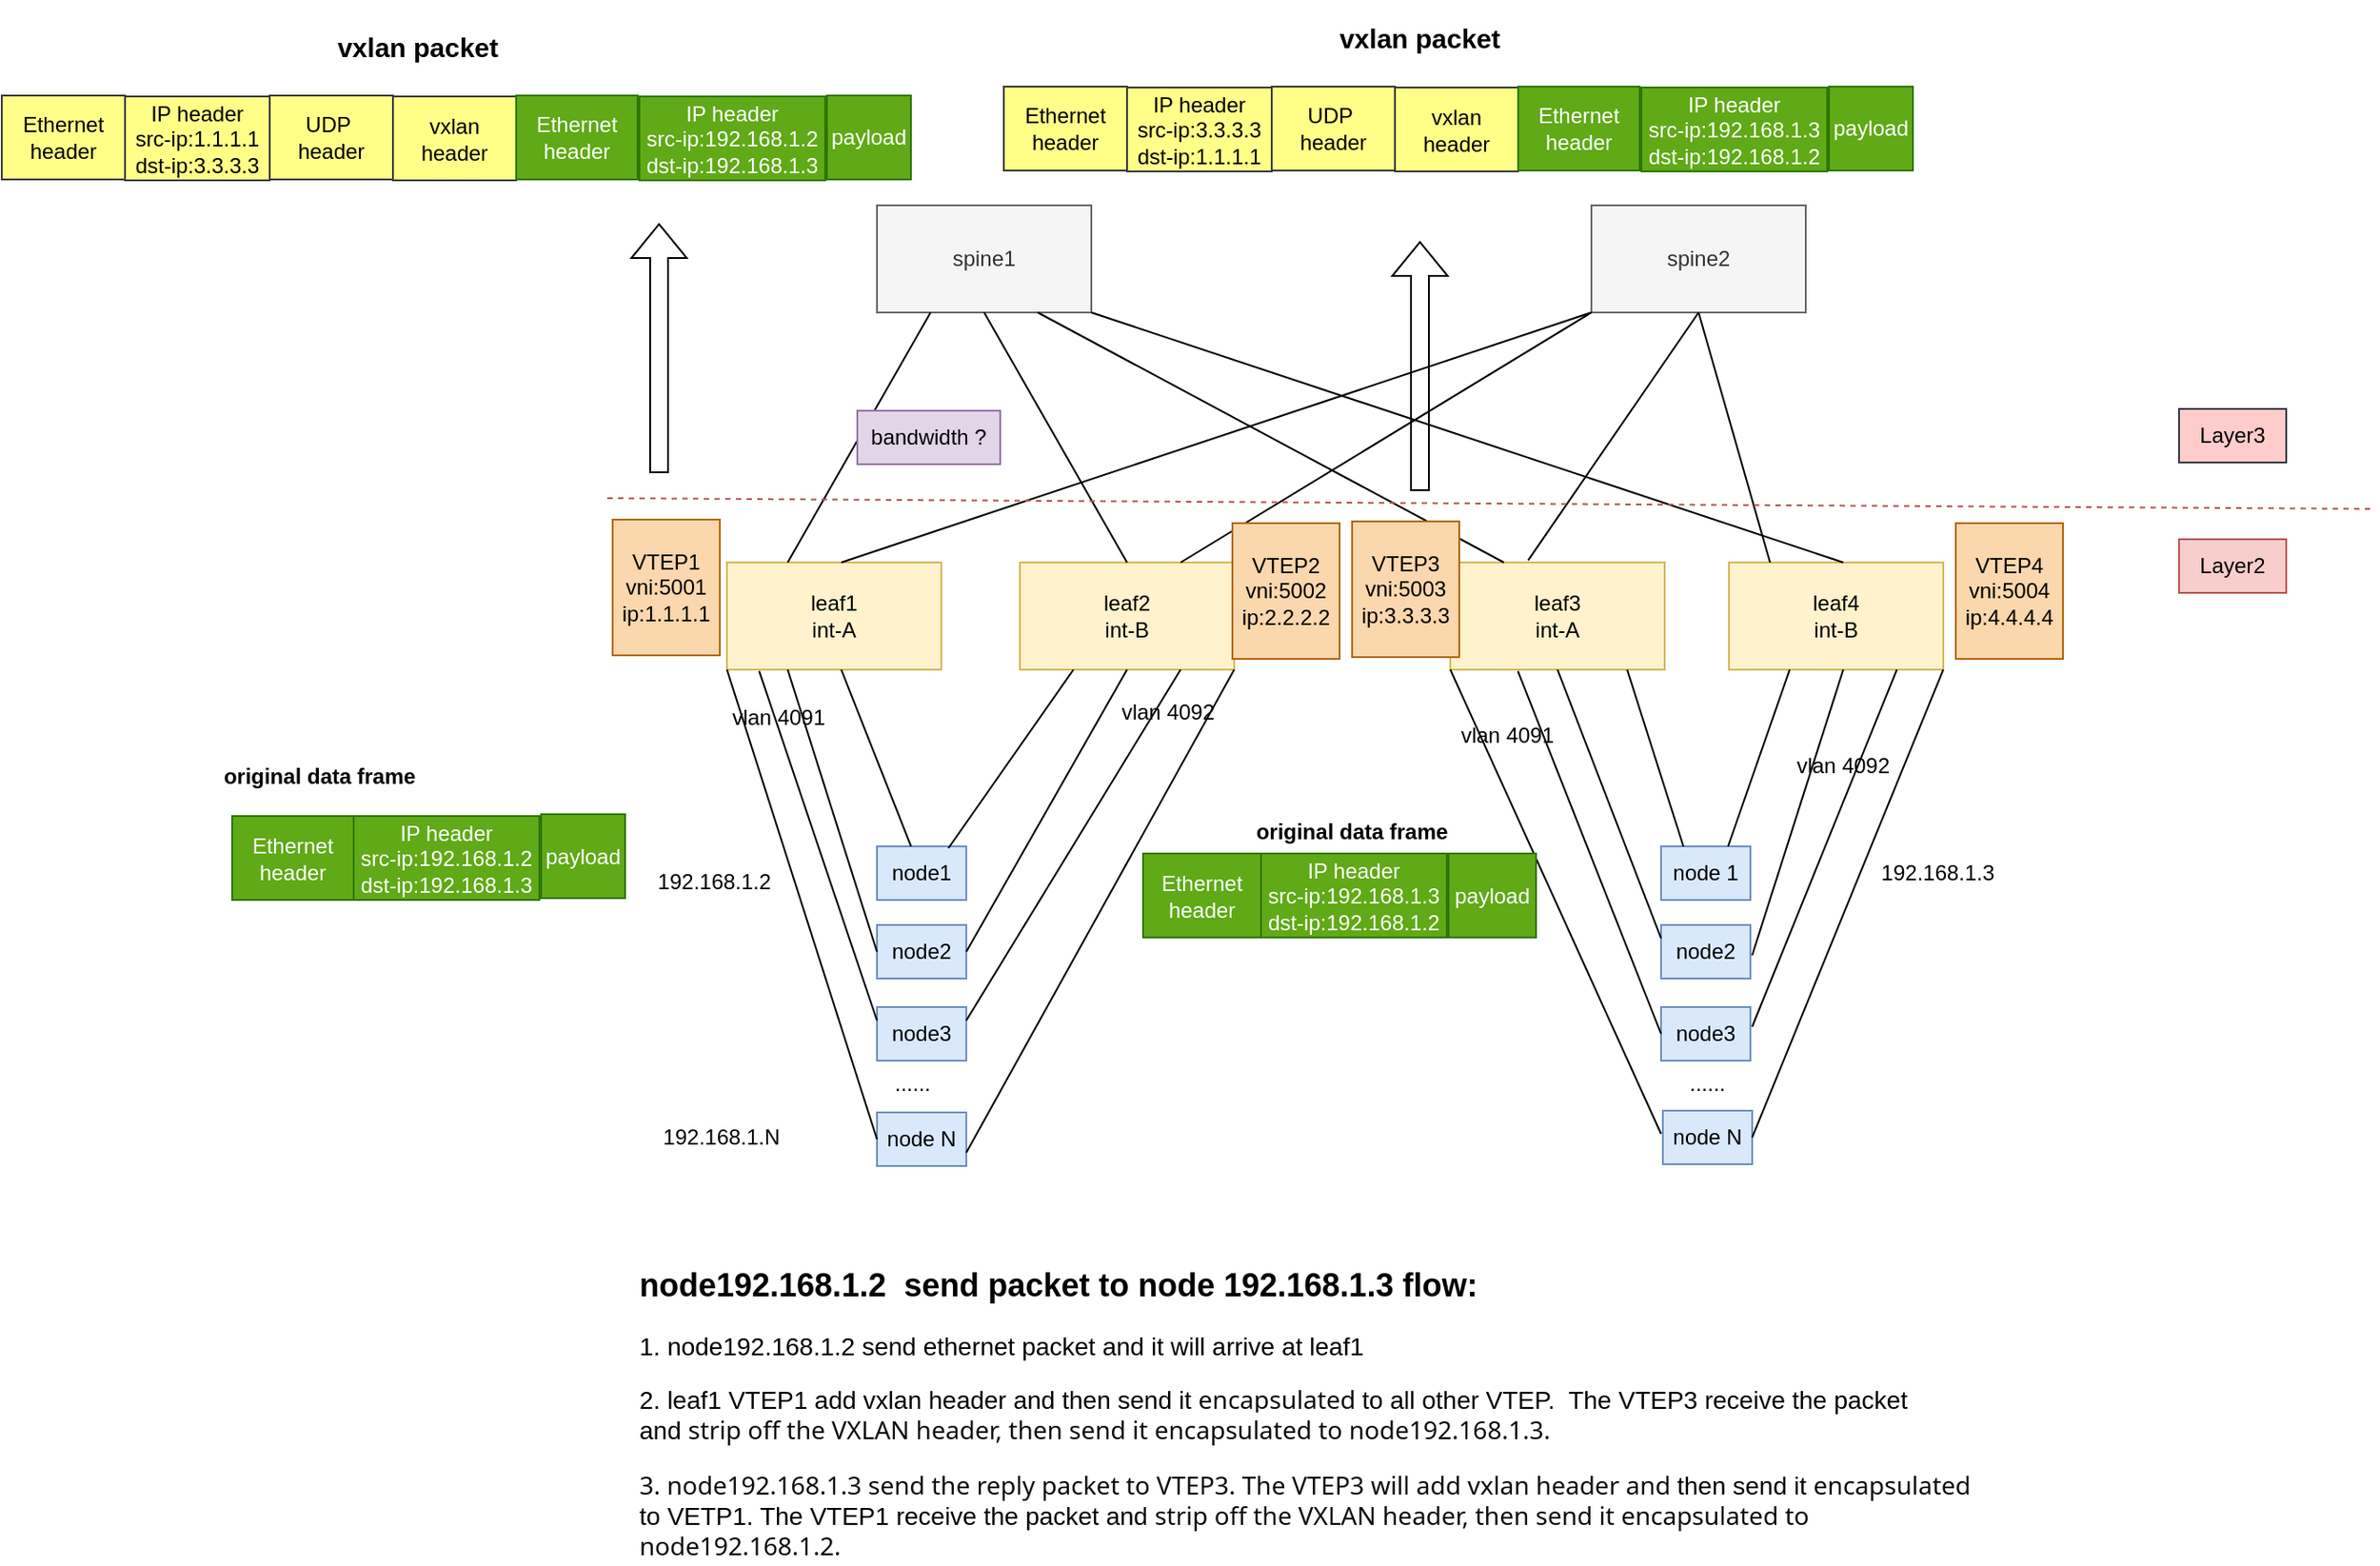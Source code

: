 <mxfile version="24.2.7" type="github">
  <diagram name="Page-1" id="HR8k2efPUCRG90z_r8_K">
    <mxGraphModel dx="2135" dy="1924" grid="1" gridSize="10" guides="1" tooltips="1" connect="1" arrows="1" fold="1" page="1" pageScale="1" pageWidth="850" pageHeight="1100" math="0" shadow="0">
      <root>
        <mxCell id="0" />
        <mxCell id="1" parent="0" />
        <mxCell id="Qw63-wXuHICuZPtXQRaW-1" value="leaf1&lt;div&gt;int-A&lt;/div&gt;" style="rounded=0;whiteSpace=wrap;html=1;fillColor=#fff2cc;strokeColor=#d6b656;" parent="1" vertex="1">
          <mxGeometry x="67" y="280" width="120" height="60" as="geometry" />
        </mxCell>
        <mxCell id="Qw63-wXuHICuZPtXQRaW-2" value="leaf2&lt;div&gt;int-B&lt;/div&gt;" style="rounded=0;whiteSpace=wrap;html=1;fillColor=#fff2cc;strokeColor=#d6b656;" parent="1" vertex="1">
          <mxGeometry x="231" y="280" width="120" height="60" as="geometry" />
        </mxCell>
        <mxCell id="Qw63-wXuHICuZPtXQRaW-3" value="leaf3&lt;div&gt;int-A&lt;/div&gt;" style="rounded=0;whiteSpace=wrap;html=1;fillColor=#fff2cc;strokeColor=#d6b656;" parent="1" vertex="1">
          <mxGeometry x="472" y="280" width="120" height="60" as="geometry" />
        </mxCell>
        <mxCell id="Qw63-wXuHICuZPtXQRaW-4" value="leaf4&lt;div&gt;int-B&lt;/div&gt;" style="rounded=0;whiteSpace=wrap;html=1;fillColor=#fff2cc;strokeColor=#d6b656;" parent="1" vertex="1">
          <mxGeometry x="628" y="280" width="120" height="60" as="geometry" />
        </mxCell>
        <mxCell id="Qw63-wXuHICuZPtXQRaW-5" value="spine1" style="rounded=0;whiteSpace=wrap;html=1;fillColor=#f5f5f5;fontColor=#333333;strokeColor=#666666;" parent="1" vertex="1">
          <mxGeometry x="151" y="80" width="120" height="60" as="geometry" />
        </mxCell>
        <mxCell id="Qw63-wXuHICuZPtXQRaW-6" value="spine2" style="rounded=0;whiteSpace=wrap;html=1;fillColor=#f5f5f5;fontColor=#333333;strokeColor=#666666;" parent="1" vertex="1">
          <mxGeometry x="551" y="80" width="120" height="60" as="geometry" />
        </mxCell>
        <mxCell id="Qw63-wXuHICuZPtXQRaW-7" value="" style="endArrow=none;html=1;rounded=0;entryX=0.25;entryY=1;entryDx=0;entryDy=0;exitX=0.25;exitY=0;exitDx=0;exitDy=0;" parent="1" target="Qw63-wXuHICuZPtXQRaW-5" edge="1">
          <mxGeometry width="50" height="50" relative="1" as="geometry">
            <mxPoint x="101" y="280" as="sourcePoint" />
            <mxPoint x="481" y="300" as="targetPoint" />
            <Array as="points" />
          </mxGeometry>
        </mxCell>
        <mxCell id="Qw63-wXuHICuZPtXQRaW-8" value="" style="endArrow=none;html=1;rounded=0;entryX=0;entryY=1;entryDx=0;entryDy=0;exitX=0.5;exitY=0;exitDx=0;exitDy=0;" parent="1" target="Qw63-wXuHICuZPtXQRaW-6" edge="1">
          <mxGeometry width="50" height="50" relative="1" as="geometry">
            <mxPoint x="131" y="280" as="sourcePoint" />
            <mxPoint x="322" y="150" as="targetPoint" />
            <Array as="points" />
          </mxGeometry>
        </mxCell>
        <mxCell id="Qw63-wXuHICuZPtXQRaW-9" value="" style="endArrow=none;html=1;rounded=0;exitX=0.363;exitY=-0.02;exitDx=0;exitDy=0;exitPerimeter=0;entryX=0.5;entryY=1;entryDx=0;entryDy=0;" parent="1" source="Qw63-wXuHICuZPtXQRaW-3" target="Qw63-wXuHICuZPtXQRaW-6" edge="1">
          <mxGeometry width="50" height="50" relative="1" as="geometry">
            <mxPoint x="531" y="200" as="sourcePoint" />
            <mxPoint x="581" y="150" as="targetPoint" />
          </mxGeometry>
        </mxCell>
        <mxCell id="Qw63-wXuHICuZPtXQRaW-10" value="" style="endArrow=none;html=1;rounded=0;entryX=0.5;entryY=1;entryDx=0;entryDy=0;exitX=0.5;exitY=0;exitDx=0;exitDy=0;" parent="1" source="Qw63-wXuHICuZPtXQRaW-2" target="Qw63-wXuHICuZPtXQRaW-5" edge="1">
          <mxGeometry width="50" height="50" relative="1" as="geometry">
            <mxPoint x="281" y="280" as="sourcePoint" />
            <mxPoint x="241" y="160" as="targetPoint" />
          </mxGeometry>
        </mxCell>
        <mxCell id="Qw63-wXuHICuZPtXQRaW-11" value="" style="endArrow=none;html=1;rounded=0;entryX=0.5;entryY=1;entryDx=0;entryDy=0;" parent="1" target="Qw63-wXuHICuZPtXQRaW-6" edge="1">
          <mxGeometry width="50" height="50" relative="1" as="geometry">
            <mxPoint x="651" y="280" as="sourcePoint" />
            <mxPoint x="701" y="230" as="targetPoint" />
          </mxGeometry>
        </mxCell>
        <mxCell id="Qw63-wXuHICuZPtXQRaW-12" value="" style="endArrow=none;html=1;rounded=0;exitX=0.5;exitY=0;exitDx=0;exitDy=0;entryX=1;entryY=1;entryDx=0;entryDy=0;" parent="1" target="Qw63-wXuHICuZPtXQRaW-5" edge="1">
          <mxGeometry width="50" height="50" relative="1" as="geometry">
            <mxPoint x="692" y="280" as="sourcePoint" />
            <mxPoint x="281" y="150" as="targetPoint" />
          </mxGeometry>
        </mxCell>
        <mxCell id="Qw63-wXuHICuZPtXQRaW-13" value="" style="endArrow=none;html=1;rounded=0;entryX=0;entryY=1;entryDx=0;entryDy=0;" parent="1" target="Qw63-wXuHICuZPtXQRaW-6" edge="1">
          <mxGeometry width="50" height="50" relative="1" as="geometry">
            <mxPoint x="321" y="280" as="sourcePoint" />
            <mxPoint x="371" y="230" as="targetPoint" />
          </mxGeometry>
        </mxCell>
        <mxCell id="Qw63-wXuHICuZPtXQRaW-15" value="" style="endArrow=none;html=1;rounded=0;exitX=0.25;exitY=0;exitDx=0;exitDy=0;entryX=0.75;entryY=1;entryDx=0;entryDy=0;" parent="1" source="Qw63-wXuHICuZPtXQRaW-3" target="Qw63-wXuHICuZPtXQRaW-5" edge="1">
          <mxGeometry width="50" height="50" relative="1" as="geometry">
            <mxPoint x="461" y="280" as="sourcePoint" />
            <mxPoint x="511" y="230" as="targetPoint" />
          </mxGeometry>
        </mxCell>
        <mxCell id="Qw63-wXuHICuZPtXQRaW-16" value="VTEP1&lt;div&gt;vni:5001&lt;/div&gt;&lt;div&gt;ip:1.1.1.1&lt;/div&gt;" style="text;html=1;align=center;verticalAlign=middle;whiteSpace=wrap;rounded=0;fillColor=#fad7ac;strokeColor=#b46504;" parent="1" vertex="1">
          <mxGeometry x="3" y="256" width="60" height="76" as="geometry" />
        </mxCell>
        <mxCell id="Qw63-wXuHICuZPtXQRaW-20" value="node1" style="rounded=0;whiteSpace=wrap;html=1;fillColor=#dae8fc;strokeColor=#6c8ebf;" parent="1" vertex="1">
          <mxGeometry x="151" y="439" width="50" height="30" as="geometry" />
        </mxCell>
        <mxCell id="Qw63-wXuHICuZPtXQRaW-21" value="node2" style="rounded=0;whiteSpace=wrap;html=1;fillColor=#dae8fc;strokeColor=#6c8ebf;" parent="1" vertex="1">
          <mxGeometry x="151" y="483" width="50" height="30" as="geometry" />
        </mxCell>
        <mxCell id="Qw63-wXuHICuZPtXQRaW-22" value="node3" style="rounded=0;whiteSpace=wrap;html=1;fillColor=#dae8fc;strokeColor=#6c8ebf;" parent="1" vertex="1">
          <mxGeometry x="151" y="529" width="50" height="30" as="geometry" />
        </mxCell>
        <mxCell id="Qw63-wXuHICuZPtXQRaW-29" value="node 1" style="rounded=0;whiteSpace=wrap;html=1;fillColor=#dae8fc;strokeColor=#6c8ebf;" parent="1" vertex="1">
          <mxGeometry x="590" y="439" width="50" height="30" as="geometry" />
        </mxCell>
        <mxCell id="Qw63-wXuHICuZPtXQRaW-30" value="node2" style="rounded=0;whiteSpace=wrap;html=1;fillColor=#dae8fc;strokeColor=#6c8ebf;" parent="1" vertex="1">
          <mxGeometry x="590" y="483" width="50" height="30" as="geometry" />
        </mxCell>
        <mxCell id="Qw63-wXuHICuZPtXQRaW-31" value="node3" style="rounded=0;whiteSpace=wrap;html=1;fillColor=#dae8fc;strokeColor=#6c8ebf;" parent="1" vertex="1">
          <mxGeometry x="590" y="529" width="50" height="30" as="geometry" />
        </mxCell>
        <mxCell id="Qw63-wXuHICuZPtXQRaW-32" value="node N" style="rounded=0;whiteSpace=wrap;html=1;fillColor=#dae8fc;strokeColor=#6c8ebf;" parent="1" vertex="1">
          <mxGeometry x="591" y="587" width="50" height="30" as="geometry" />
        </mxCell>
        <mxCell id="Qw63-wXuHICuZPtXQRaW-33" value="" style="endArrow=none;html=1;rounded=0;entryX=0.5;entryY=1;entryDx=0;entryDy=0;" parent="1" source="Qw63-wXuHICuZPtXQRaW-20" edge="1">
          <mxGeometry width="50" height="50" relative="1" as="geometry">
            <mxPoint x="71" y="460" as="sourcePoint" />
            <mxPoint x="131" y="340" as="targetPoint" />
          </mxGeometry>
        </mxCell>
        <mxCell id="Qw63-wXuHICuZPtXQRaW-34" value="" style="endArrow=none;html=1;rounded=0;entryX=0.25;entryY=1;entryDx=0;entryDy=0;" parent="1" target="Qw63-wXuHICuZPtXQRaW-2" edge="1">
          <mxGeometry width="50" height="50" relative="1" as="geometry">
            <mxPoint x="191" y="440" as="sourcePoint" />
            <mxPoint x="241" y="390" as="targetPoint" />
          </mxGeometry>
        </mxCell>
        <mxCell id="Qw63-wXuHICuZPtXQRaW-35" value="" style="endArrow=none;html=1;rounded=0;entryX=0.25;entryY=1;entryDx=0;entryDy=0;exitX=0;exitY=0.5;exitDx=0;exitDy=0;" parent="1" source="Qw63-wXuHICuZPtXQRaW-21" edge="1">
          <mxGeometry width="50" height="50" relative="1" as="geometry">
            <mxPoint x="51" y="490" as="sourcePoint" />
            <mxPoint x="101" y="340" as="targetPoint" />
          </mxGeometry>
        </mxCell>
        <mxCell id="Qw63-wXuHICuZPtXQRaW-36" value="" style="endArrow=none;html=1;rounded=0;exitX=1;exitY=0.5;exitDx=0;exitDy=0;entryX=0.5;entryY=1;entryDx=0;entryDy=0;" parent="1" source="Qw63-wXuHICuZPtXQRaW-21" target="Qw63-wXuHICuZPtXQRaW-2" edge="1">
          <mxGeometry width="50" height="50" relative="1" as="geometry">
            <mxPoint x="261" y="480" as="sourcePoint" />
            <mxPoint x="311" y="430" as="targetPoint" />
          </mxGeometry>
        </mxCell>
        <mxCell id="Qw63-wXuHICuZPtXQRaW-38" value="" style="endArrow=none;html=1;rounded=0;exitX=1;exitY=0.25;exitDx=0;exitDy=0;entryX=0.75;entryY=1;entryDx=0;entryDy=0;" parent="1" source="Qw63-wXuHICuZPtXQRaW-22" target="Qw63-wXuHICuZPtXQRaW-2" edge="1">
          <mxGeometry width="50" height="50" relative="1" as="geometry">
            <mxPoint x="251" y="560" as="sourcePoint" />
            <mxPoint x="301" y="510" as="targetPoint" />
          </mxGeometry>
        </mxCell>
        <mxCell id="Qw63-wXuHICuZPtXQRaW-39" value="" style="endArrow=none;html=1;rounded=0;exitX=0;exitY=0.25;exitDx=0;exitDy=0;entryX=0.117;entryY=1.013;entryDx=0;entryDy=0;entryPerimeter=0;" parent="1" source="Qw63-wXuHICuZPtXQRaW-22" edge="1">
          <mxGeometry width="50" height="50" relative="1" as="geometry">
            <mxPoint x="431" y="350" as="sourcePoint" />
            <mxPoint x="85.04" y="340.78" as="targetPoint" />
            <Array as="points" />
          </mxGeometry>
        </mxCell>
        <mxCell id="Qw63-wXuHICuZPtXQRaW-40" value="" style="endArrow=none;html=1;rounded=0;exitX=0.25;exitY=0;exitDx=0;exitDy=0;" parent="1" source="Qw63-wXuHICuZPtXQRaW-29" edge="1">
          <mxGeometry width="50" height="50" relative="1" as="geometry">
            <mxPoint x="521" y="390" as="sourcePoint" />
            <mxPoint x="571" y="340" as="targetPoint" />
          </mxGeometry>
        </mxCell>
        <mxCell id="Qw63-wXuHICuZPtXQRaW-42" value="node N" style="rounded=0;whiteSpace=wrap;html=1;fillColor=#dae8fc;strokeColor=#6c8ebf;" parent="1" vertex="1">
          <mxGeometry x="151" y="588" width="50" height="30" as="geometry" />
        </mxCell>
        <mxCell id="Qw63-wXuHICuZPtXQRaW-45" value="" style="endArrow=none;html=1;rounded=0;entryX=0.5;entryY=1;entryDx=0;entryDy=0;exitX=0;exitY=0.25;exitDx=0;exitDy=0;" parent="1" source="Qw63-wXuHICuZPtXQRaW-30" target="Qw63-wXuHICuZPtXQRaW-3" edge="1">
          <mxGeometry width="50" height="50" relative="1" as="geometry">
            <mxPoint x="531" y="470" as="sourcePoint" />
            <mxPoint x="581" y="420" as="targetPoint" />
          </mxGeometry>
        </mxCell>
        <mxCell id="Qw63-wXuHICuZPtXQRaW-46" value="" style="endArrow=none;html=1;rounded=0;entryX=0.5;entryY=1;entryDx=0;entryDy=0;" parent="1" edge="1">
          <mxGeometry width="50" height="50" relative="1" as="geometry">
            <mxPoint x="641" y="500" as="sourcePoint" />
            <mxPoint x="692" y="340" as="targetPoint" />
          </mxGeometry>
        </mxCell>
        <mxCell id="Qw63-wXuHICuZPtXQRaW-47" value="" style="endArrow=none;html=1;rounded=0;entryX=0.25;entryY=1;entryDx=0;entryDy=0;exitX=0.75;exitY=0;exitDx=0;exitDy=0;" parent="1" source="Qw63-wXuHICuZPtXQRaW-29" edge="1">
          <mxGeometry width="50" height="50" relative="1" as="geometry">
            <mxPoint x="551" y="490" as="sourcePoint" />
            <mxPoint x="662" y="340" as="targetPoint" />
            <Array as="points" />
          </mxGeometry>
        </mxCell>
        <mxCell id="Qw63-wXuHICuZPtXQRaW-48" value="" style="endArrow=none;html=1;rounded=0;entryX=0.75;entryY=1;entryDx=0;entryDy=0;" parent="1" edge="1">
          <mxGeometry width="50" height="50" relative="1" as="geometry">
            <mxPoint x="641" y="540" as="sourcePoint" />
            <mxPoint x="722" y="340" as="targetPoint" />
          </mxGeometry>
        </mxCell>
        <mxCell id="Qw63-wXuHICuZPtXQRaW-49" value="" style="endArrow=none;html=1;rounded=0;entryX=0.315;entryY=1.013;entryDx=0;entryDy=0;exitX=0;exitY=0.5;exitDx=0;exitDy=0;entryPerimeter=0;" parent="1" source="Qw63-wXuHICuZPtXQRaW-31" target="Qw63-wXuHICuZPtXQRaW-3" edge="1">
          <mxGeometry width="50" height="50" relative="1" as="geometry">
            <mxPoint x="574" y="543" as="sourcePoint" />
            <mxPoint x="516" y="392" as="targetPoint" />
          </mxGeometry>
        </mxCell>
        <mxCell id="Qw63-wXuHICuZPtXQRaW-53" value="......" style="text;html=1;align=center;verticalAlign=middle;whiteSpace=wrap;rounded=0;" parent="1" vertex="1">
          <mxGeometry x="141" y="557" width="60" height="30" as="geometry" />
        </mxCell>
        <mxCell id="Qw63-wXuHICuZPtXQRaW-57" value="......" style="text;html=1;align=center;verticalAlign=middle;whiteSpace=wrap;rounded=0;" parent="1" vertex="1">
          <mxGeometry x="586" y="557" width="60" height="30" as="geometry" />
        </mxCell>
        <mxCell id="Qw63-wXuHICuZPtXQRaW-58" value="" style="endArrow=none;html=1;rounded=0;entryX=1;entryY=1;entryDx=0;entryDy=0;exitX=1;exitY=0.75;exitDx=0;exitDy=0;" parent="1" source="Qw63-wXuHICuZPtXQRaW-42" target="Qw63-wXuHICuZPtXQRaW-2" edge="1">
          <mxGeometry width="50" height="50" relative="1" as="geometry">
            <mxPoint x="208" y="598" as="sourcePoint" />
            <mxPoint x="300" y="550" as="targetPoint" />
            <Array as="points" />
          </mxGeometry>
        </mxCell>
        <mxCell id="Qw63-wXuHICuZPtXQRaW-59" value="" style="endArrow=none;html=1;rounded=0;exitX=0;exitY=0.5;exitDx=0;exitDy=0;entryX=0;entryY=1;entryDx=0;entryDy=0;" parent="1" source="Qw63-wXuHICuZPtXQRaW-42" target="Qw63-wXuHICuZPtXQRaW-1" edge="1">
          <mxGeometry width="50" height="50" relative="1" as="geometry">
            <mxPoint x="20" y="580" as="sourcePoint" />
            <mxPoint x="70" y="530" as="targetPoint" />
          </mxGeometry>
        </mxCell>
        <mxCell id="Qw63-wXuHICuZPtXQRaW-60" value="" style="endArrow=none;html=1;rounded=0;exitX=1;exitY=0.5;exitDx=0;exitDy=0;entryX=1;entryY=1;entryDx=0;entryDy=0;" parent="1" source="Qw63-wXuHICuZPtXQRaW-32" target="Qw63-wXuHICuZPtXQRaW-4" edge="1">
          <mxGeometry width="50" height="50" relative="1" as="geometry">
            <mxPoint x="660" y="610" as="sourcePoint" />
            <mxPoint x="710" y="560" as="targetPoint" />
          </mxGeometry>
        </mxCell>
        <mxCell id="Qw63-wXuHICuZPtXQRaW-61" value="" style="endArrow=none;html=1;rounded=0;entryX=0;entryY=1;entryDx=0;entryDy=0;" parent="1" target="Qw63-wXuHICuZPtXQRaW-3" edge="1">
          <mxGeometry width="50" height="50" relative="1" as="geometry">
            <mxPoint x="590" y="600" as="sourcePoint" />
            <mxPoint x="480" y="540" as="targetPoint" />
          </mxGeometry>
        </mxCell>
        <mxCell id="Qw63-wXuHICuZPtXQRaW-62" value="192.168.1.N" style="text;html=1;align=center;verticalAlign=middle;whiteSpace=wrap;rounded=0;" parent="1" vertex="1">
          <mxGeometry x="19" y="587" width="90" height="30" as="geometry" />
        </mxCell>
        <mxCell id="Qw63-wXuHICuZPtXQRaW-63" value="192.168.1.2" style="text;html=1;align=center;verticalAlign=middle;whiteSpace=wrap;rounded=0;" parent="1" vertex="1">
          <mxGeometry x="15" y="444" width="90" height="30" as="geometry" />
        </mxCell>
        <mxCell id="Qw63-wXuHICuZPtXQRaW-64" value="192.168.1.3" style="text;html=1;align=center;verticalAlign=middle;whiteSpace=wrap;rounded=0;" parent="1" vertex="1">
          <mxGeometry x="700" y="439" width="90" height="30" as="geometry" />
        </mxCell>
        <mxCell id="Qw63-wXuHICuZPtXQRaW-66" value="VTEP2&lt;div&gt;vni:5002&lt;/div&gt;&lt;div&gt;ip:2.2.2.2&lt;/div&gt;" style="text;html=1;align=center;verticalAlign=middle;whiteSpace=wrap;rounded=0;fillColor=#fad7ac;strokeColor=#b46504;" parent="1" vertex="1">
          <mxGeometry x="350" y="258" width="60" height="76" as="geometry" />
        </mxCell>
        <mxCell id="Qw63-wXuHICuZPtXQRaW-67" value="VTEP3&lt;div&gt;vni:5003&lt;/div&gt;&lt;div&gt;ip:3.3.3.3&lt;/div&gt;" style="text;html=1;align=center;verticalAlign=middle;whiteSpace=wrap;rounded=0;fillColor=#fad7ac;strokeColor=#b46504;" parent="1" vertex="1">
          <mxGeometry x="417" y="257" width="60" height="76" as="geometry" />
        </mxCell>
        <mxCell id="Qw63-wXuHICuZPtXQRaW-68" value="VTEP4&lt;div&gt;vni:5004&lt;/div&gt;&lt;div&gt;ip:4.4.4.4&lt;/div&gt;" style="text;html=1;align=center;verticalAlign=middle;whiteSpace=wrap;rounded=0;fillColor=#fad7ac;strokeColor=#b46504;" parent="1" vertex="1">
          <mxGeometry x="755" y="258" width="60" height="76" as="geometry" />
        </mxCell>
        <mxCell id="Qw63-wXuHICuZPtXQRaW-70" value="&lt;h1 style=&quot;margin-top: 0px; font-size: 18px;&quot;&gt;&lt;font style=&quot;font-size: 18px;&quot;&gt;node192.168.1.2&amp;nbsp; send packet to node 192.168.1.3 flow:&lt;/font&gt;&lt;/h1&gt;&lt;p style=&quot;font-size: 14px;&quot;&gt;&lt;font style=&quot;font-size: 14px;&quot;&gt;1&lt;font style=&quot;font-size: 14px;&quot;&gt;. node192.168.1.2 send ethernet packet and it will arrive at leaf1&amp;nbsp;&lt;/font&gt;&lt;/font&gt;&lt;/p&gt;&lt;p style=&quot;font-size: 14px;&quot;&gt;&lt;font style=&quot;font-size: 14px;&quot;&gt;&lt;font style=&quot;font-size: 14px;&quot;&gt;2. leaf1 VTEP1 add vxlan header and then send it&amp;nbsp;&lt;/font&gt;&lt;span style=&quot;background-color: rgb(255, 255, 255); color: rgb(13, 13, 13); font-family: Söhne, ui-sans-serif, system-ui, -apple-system, &amp;quot;Segoe UI&amp;quot;, Roboto, Ubuntu, Cantarell, &amp;quot;Noto Sans&amp;quot;, sans-serif, &amp;quot;Helvetica Neue&amp;quot;, Arial, &amp;quot;Apple Color Emoji&amp;quot;, &amp;quot;Segoe UI Emoji&amp;quot;, &amp;quot;Segoe UI Symbol&amp;quot;, &amp;quot;Noto Color Emoji&amp;quot;; white-space-collapse: preserve;&quot;&gt;encapsulated &lt;/span&gt;&lt;font style=&quot;background-color: initial; font-size: 14px;&quot;&gt;to all other VTEP.&amp;nbsp; The VTEP3 receive the packet and&amp;nbsp;&lt;/font&gt;&lt;span style=&quot;white-space-collapse: preserve; background-color: rgb(255, 255, 255); color: rgb(13, 13, 13); font-family: Söhne, ui-sans-serif, system-ui, -apple-system, &amp;quot;Segoe UI&amp;quot;, Roboto, Ubuntu, Cantarell, &amp;quot;Noto Sans&amp;quot;, sans-serif, &amp;quot;Helvetica Neue&amp;quot;, Arial, &amp;quot;Apple Color Emoji&amp;quot;, &amp;quot;Segoe UI Emoji&amp;quot;, &amp;quot;Segoe UI Symbol&amp;quot;, &amp;quot;Noto Color Emoji&amp;quot;;&quot;&gt;strip off the VXLAN header, then send it encapsulated to node192.168.1.3.&lt;/span&gt;&lt;/font&gt;&lt;/p&gt;&lt;p style=&quot;font-size: 14px;&quot;&gt;&lt;font style=&quot;font-size: 14px;&quot;&gt;&lt;span style=&quot;background-color: rgb(255, 255, 255); color: rgb(13, 13, 13); font-family: Söhne, ui-sans-serif, system-ui, -apple-system, &amp;quot;Segoe UI&amp;quot;, Roboto, Ubuntu, Cantarell, &amp;quot;Noto Sans&amp;quot;, sans-serif, &amp;quot;Helvetica Neue&amp;quot;, Arial, &amp;quot;Apple Color Emoji&amp;quot;, &amp;quot;Segoe UI Emoji&amp;quot;, &amp;quot;Segoe UI Symbol&amp;quot;, &amp;quot;Noto Color Emoji&amp;quot;; white-space-collapse: preserve;&quot;&gt;3. node192.168.1.3 send the reply packet to VTEP3. The VTEP3 will add vxlan header and &lt;/span&gt;&lt;font style=&quot;background-color: initial; font-size: 14px;&quot;&gt;then send it&amp;nbsp;&lt;/font&gt;&lt;span style=&quot;white-space-collapse: preserve; background-color: rgb(255, 255, 255); color: rgb(13, 13, 13); font-family: Söhne, ui-sans-serif, system-ui, -apple-system, &amp;quot;Segoe UI&amp;quot;, Roboto, Ubuntu, Cantarell, &amp;quot;Noto Sans&amp;quot;, sans-serif, &amp;quot;Helvetica Neue&amp;quot;, Arial, &amp;quot;Apple Color Emoji&amp;quot;, &amp;quot;Segoe UI Emoji&amp;quot;, &amp;quot;Segoe UI Symbol&amp;quot;, &amp;quot;Noto Color Emoji&amp;quot;;&quot;&gt;encapsulated &lt;/span&gt;&lt;font style=&quot;background-color: initial; font-size: 14px;&quot;&gt;to VETP1. The VTEP1&amp;nbsp;&lt;/font&gt;&lt;font style=&quot;background-color: initial; font-size: 14px;&quot;&gt;receive the packet and&amp;nbsp;&lt;/font&gt;&lt;span style=&quot;white-space-collapse: preserve; background-color: rgb(255, 255, 255); color: rgb(13, 13, 13); font-family: Söhne, ui-sans-serif, system-ui, -apple-system, &amp;quot;Segoe UI&amp;quot;, Roboto, Ubuntu, Cantarell, &amp;quot;Noto Sans&amp;quot;, sans-serif, &amp;quot;Helvetica Neue&amp;quot;, Arial, &amp;quot;Apple Color Emoji&amp;quot;, &amp;quot;Segoe UI Emoji&amp;quot;, &amp;quot;Segoe UI Symbol&amp;quot;, &amp;quot;Noto Color Emoji&amp;quot;;&quot;&gt;strip off the VXLAN header, then send it encapsulated to node192.168.1.2.&lt;/span&gt;&lt;/font&gt;&lt;/p&gt;" style="text;html=1;whiteSpace=wrap;overflow=hidden;rounded=0;" parent="1" vertex="1">
          <mxGeometry x="16" y="668" width="750" height="170" as="geometry" />
        </mxCell>
        <mxCell id="Qw63-wXuHICuZPtXQRaW-71" value="" style="endArrow=none;dashed=1;html=1;rounded=0;fillColor=#f8cecc;strokeColor=#b85450;" parent="1" edge="1">
          <mxGeometry width="50" height="50" relative="1" as="geometry">
            <mxPoint y="244" as="sourcePoint" />
            <mxPoint x="990" y="250" as="targetPoint" />
            <Array as="points" />
          </mxGeometry>
        </mxCell>
        <mxCell id="Qw63-wXuHICuZPtXQRaW-72" value="Layer3" style="text;html=1;align=center;verticalAlign=middle;whiteSpace=wrap;rounded=0;fillColor=#ffcccc;strokeColor=#36393d;" parent="1" vertex="1">
          <mxGeometry x="880" y="194" width="60" height="30" as="geometry" />
        </mxCell>
        <mxCell id="Qw63-wXuHICuZPtXQRaW-73" value="Layer2" style="text;html=1;align=center;verticalAlign=middle;whiteSpace=wrap;rounded=0;fillColor=#f8cecc;strokeColor=#b85450;" parent="1" vertex="1">
          <mxGeometry x="880" y="267" width="60" height="30" as="geometry" />
        </mxCell>
        <mxCell id="Qw63-wXuHICuZPtXQRaW-75" value="vlan 4091" style="text;html=1;align=center;verticalAlign=middle;whiteSpace=wrap;rounded=0;" parent="1" vertex="1">
          <mxGeometry x="66" y="352" width="60" height="30" as="geometry" />
        </mxCell>
        <mxCell id="Qw63-wXuHICuZPtXQRaW-76" value="vlan 4092" style="text;html=1;align=center;verticalAlign=middle;whiteSpace=wrap;rounded=0;" parent="1" vertex="1">
          <mxGeometry x="662" y="379" width="60" height="30" as="geometry" />
        </mxCell>
        <mxCell id="Qw63-wXuHICuZPtXQRaW-77" value="vlan 4091" style="text;html=1;align=center;verticalAlign=middle;whiteSpace=wrap;rounded=0;" parent="1" vertex="1">
          <mxGeometry x="474" y="362" width="60" height="30" as="geometry" />
        </mxCell>
        <mxCell id="Qw63-wXuHICuZPtXQRaW-79" value="vlan 4092" style="text;html=1;align=center;verticalAlign=middle;whiteSpace=wrap;rounded=0;" parent="1" vertex="1">
          <mxGeometry x="284" y="349" width="60" height="30" as="geometry" />
        </mxCell>
        <mxCell id="Qw63-wXuHICuZPtXQRaW-81" value="bandwidth ?" style="text;html=1;align=center;verticalAlign=middle;whiteSpace=wrap;rounded=0;fillColor=#e1d5e7;strokeColor=#9673a6;" parent="1" vertex="1">
          <mxGeometry x="140" y="195" width="80" height="30" as="geometry" />
        </mxCell>
        <mxCell id="DnrcEjppG4UFtmEdDlIw-6" value="original data frame" style="text;html=1;align=center;verticalAlign=middle;whiteSpace=wrap;rounded=0;fontStyle=1" vertex="1" parent="1">
          <mxGeometry x="-224" y="385" width="126" height="30" as="geometry" />
        </mxCell>
        <mxCell id="DnrcEjppG4UFtmEdDlIw-8" value="IP header&lt;div&gt;src-ip:192.168.1.2&lt;/div&gt;&lt;div&gt;dst-ip:192.168.1.3&lt;/div&gt;" style="text;html=1;align=center;verticalAlign=middle;whiteSpace=wrap;rounded=0;fillColor=#60a917;fontColor=#ffffff;strokeColor=#2D7600;" vertex="1" parent="1">
          <mxGeometry x="-142" y="422" width="104" height="47" as="geometry" />
        </mxCell>
        <mxCell id="DnrcEjppG4UFtmEdDlIw-11" value="vxlan packet" style="text;html=1;align=center;verticalAlign=middle;whiteSpace=wrap;rounded=0;fontStyle=1;fontSize=15;" vertex="1" parent="1">
          <mxGeometry x="-169" y="-30" width="126" height="41" as="geometry" />
        </mxCell>
        <mxCell id="DnrcEjppG4UFtmEdDlIw-23" value="original data frame" style="text;html=1;align=center;verticalAlign=middle;whiteSpace=wrap;rounded=0;fontStyle=1" vertex="1" parent="1">
          <mxGeometry x="354" y="416" width="126" height="30" as="geometry" />
        </mxCell>
        <mxCell id="DnrcEjppG4UFtmEdDlIw-31" value="" style="shape=flexArrow;endArrow=classic;html=1;rounded=0;" edge="1" parent="1">
          <mxGeometry width="50" height="50" relative="1" as="geometry">
            <mxPoint x="29" y="230" as="sourcePoint" />
            <mxPoint x="29" y="90" as="targetPoint" />
          </mxGeometry>
        </mxCell>
        <mxCell id="DnrcEjppG4UFtmEdDlIw-32" value="" style="shape=flexArrow;endArrow=classic;html=1;rounded=0;" edge="1" parent="1">
          <mxGeometry width="50" height="50" relative="1" as="geometry">
            <mxPoint x="455" y="240" as="sourcePoint" />
            <mxPoint x="455" y="100" as="targetPoint" />
          </mxGeometry>
        </mxCell>
        <mxCell id="DnrcEjppG4UFtmEdDlIw-35" value="payload" style="text;html=1;align=center;verticalAlign=middle;whiteSpace=wrap;rounded=0;fillColor=#60a917;fontColor=#ffffff;strokeColor=#2D7600;" vertex="1" parent="1">
          <mxGeometry x="-37" y="421" width="47" height="47" as="geometry" />
        </mxCell>
        <mxCell id="DnrcEjppG4UFtmEdDlIw-36" value="Ethernet header" style="text;html=1;align=center;verticalAlign=middle;whiteSpace=wrap;rounded=0;fillColor=#60a917;fontColor=#ffffff;strokeColor=#2D7600;" vertex="1" parent="1">
          <mxGeometry x="-210" y="422" width="68" height="47" as="geometry" />
        </mxCell>
        <mxCell id="DnrcEjppG4UFtmEdDlIw-39" value="IP header&lt;div&gt;src-ip:192.168.1.3&lt;/div&gt;&lt;div&gt;dst-ip:192.168.1.2&lt;/div&gt;" style="text;html=1;align=center;verticalAlign=middle;whiteSpace=wrap;rounded=0;fillColor=#60a917;fontColor=#ffffff;strokeColor=#2D7600;" vertex="1" parent="1">
          <mxGeometry x="366" y="443" width="104" height="47" as="geometry" />
        </mxCell>
        <mxCell id="DnrcEjppG4UFtmEdDlIw-40" value="payload" style="text;html=1;align=center;verticalAlign=middle;whiteSpace=wrap;rounded=0;fillColor=#60a917;fontColor=#ffffff;strokeColor=#2D7600;" vertex="1" parent="1">
          <mxGeometry x="471" y="443" width="49" height="47" as="geometry" />
        </mxCell>
        <mxCell id="DnrcEjppG4UFtmEdDlIw-41" value="Ethernet header" style="text;html=1;align=center;verticalAlign=middle;whiteSpace=wrap;rounded=0;fillColor=#60a917;fontColor=#ffffff;strokeColor=#2D7600;" vertex="1" parent="1">
          <mxGeometry x="300" y="443" width="66" height="47" as="geometry" />
        </mxCell>
        <mxCell id="DnrcEjppG4UFtmEdDlIw-42" value="IP header&lt;div&gt;src-ip:192.168.1.2&lt;/div&gt;&lt;div&gt;dst-ip:192.168.1.3&lt;/div&gt;" style="text;html=1;align=center;verticalAlign=middle;whiteSpace=wrap;rounded=0;fillColor=#60a917;fontColor=#ffffff;strokeColor=#2D7600;" vertex="1" parent="1">
          <mxGeometry x="18" y="19" width="104" height="47" as="geometry" />
        </mxCell>
        <mxCell id="DnrcEjppG4UFtmEdDlIw-45" value="vxlan header" style="text;html=1;align=center;verticalAlign=middle;whiteSpace=wrap;rounded=0;fillColor=#ffff88;strokeColor=#36393d;" vertex="1" parent="1">
          <mxGeometry x="-120" y="19" width="69" height="47" as="geometry" />
        </mxCell>
        <mxCell id="DnrcEjppG4UFtmEdDlIw-46" value="payload" style="text;html=1;align=center;verticalAlign=middle;whiteSpace=wrap;rounded=0;fillColor=#60a917;fontColor=#ffffff;strokeColor=#2D7600;" vertex="1" parent="1">
          <mxGeometry x="123" y="18.5" width="47" height="47" as="geometry" />
        </mxCell>
        <mxCell id="DnrcEjppG4UFtmEdDlIw-47" value="Ethernet header" style="text;html=1;align=center;verticalAlign=middle;whiteSpace=wrap;rounded=0;fillColor=#60a917;fontColor=#ffffff;strokeColor=#2D7600;" vertex="1" parent="1">
          <mxGeometry x="-51" y="18.5" width="68" height="47" as="geometry" />
        </mxCell>
        <mxCell id="DnrcEjppG4UFtmEdDlIw-48" value="UDP&amp;nbsp;&lt;div&gt;header&lt;/div&gt;" style="text;html=1;align=center;verticalAlign=middle;whiteSpace=wrap;rounded=0;fillColor=#ffff88;strokeColor=#36393d;" vertex="1" parent="1">
          <mxGeometry x="-189" y="18.5" width="69" height="47" as="geometry" />
        </mxCell>
        <mxCell id="DnrcEjppG4UFtmEdDlIw-49" value="IP header&lt;div&gt;src-ip:1.1.1.1&lt;/div&gt;&lt;div&gt;dst-ip:3.3.3.3&lt;/div&gt;" style="text;html=1;align=center;verticalAlign=middle;whiteSpace=wrap;rounded=0;fillColor=#ffff88;strokeColor=#36393d;" vertex="1" parent="1">
          <mxGeometry x="-270" y="19" width="81" height="47" as="geometry" />
        </mxCell>
        <mxCell id="DnrcEjppG4UFtmEdDlIw-50" value="Ethernet header" style="text;html=1;align=center;verticalAlign=middle;whiteSpace=wrap;rounded=0;fillColor=#ffff88;strokeColor=#36393d;" vertex="1" parent="1">
          <mxGeometry x="-339" y="18.5" width="69" height="47" as="geometry" />
        </mxCell>
        <mxCell id="DnrcEjppG4UFtmEdDlIw-51" value="vxlan packet" style="text;html=1;align=center;verticalAlign=middle;whiteSpace=wrap;rounded=0;fontStyle=1;fontSize=15;" vertex="1" parent="1">
          <mxGeometry x="392" y="-35" width="126" height="41" as="geometry" />
        </mxCell>
        <mxCell id="DnrcEjppG4UFtmEdDlIw-52" value="IP header&lt;div&gt;src-ip:192.168.1.3&lt;/div&gt;&lt;div&gt;dst-ip:192.168.1.2&lt;/div&gt;" style="text;html=1;align=center;verticalAlign=middle;whiteSpace=wrap;rounded=0;fillColor=#60a917;fontColor=#ffffff;strokeColor=#2D7600;" vertex="1" parent="1">
          <mxGeometry x="579" y="14" width="104" height="47" as="geometry" />
        </mxCell>
        <mxCell id="DnrcEjppG4UFtmEdDlIw-53" value="vxlan header" style="text;html=1;align=center;verticalAlign=middle;whiteSpace=wrap;rounded=0;fillColor=#ffff88;strokeColor=#36393d;" vertex="1" parent="1">
          <mxGeometry x="441" y="14" width="69" height="47" as="geometry" />
        </mxCell>
        <mxCell id="DnrcEjppG4UFtmEdDlIw-54" value="payload" style="text;html=1;align=center;verticalAlign=middle;whiteSpace=wrap;rounded=0;fillColor=#60a917;fontColor=#ffffff;strokeColor=#2D7600;" vertex="1" parent="1">
          <mxGeometry x="684" y="13.5" width="47" height="47" as="geometry" />
        </mxCell>
        <mxCell id="DnrcEjppG4UFtmEdDlIw-55" value="Ethernet header" style="text;html=1;align=center;verticalAlign=middle;whiteSpace=wrap;rounded=0;fillColor=#60a917;fontColor=#ffffff;strokeColor=#2D7600;" vertex="1" parent="1">
          <mxGeometry x="510" y="13.5" width="68" height="47" as="geometry" />
        </mxCell>
        <mxCell id="DnrcEjppG4UFtmEdDlIw-56" value="IP header&lt;div&gt;src-ip:3.3.3.3&lt;/div&gt;&lt;div&gt;dst-ip:1.1.1.1&lt;/div&gt;" style="text;html=1;align=center;verticalAlign=middle;whiteSpace=wrap;rounded=0;fillColor=#ffff88;strokeColor=#36393d;" vertex="1" parent="1">
          <mxGeometry x="291" y="14" width="81" height="47" as="geometry" />
        </mxCell>
        <mxCell id="DnrcEjppG4UFtmEdDlIw-57" value="Ethernet header" style="text;html=1;align=center;verticalAlign=middle;whiteSpace=wrap;rounded=0;fillColor=#ffff88;strokeColor=#36393d;" vertex="1" parent="1">
          <mxGeometry x="222" y="13.5" width="69" height="47" as="geometry" />
        </mxCell>
        <mxCell id="DnrcEjppG4UFtmEdDlIw-58" value="UDP&amp;nbsp;&lt;div&gt;header&lt;/div&gt;" style="text;html=1;align=center;verticalAlign=middle;whiteSpace=wrap;rounded=0;fillColor=#ffff88;strokeColor=#36393d;" vertex="1" parent="1">
          <mxGeometry x="372" y="13.5" width="69" height="47" as="geometry" />
        </mxCell>
      </root>
    </mxGraphModel>
  </diagram>
</mxfile>
